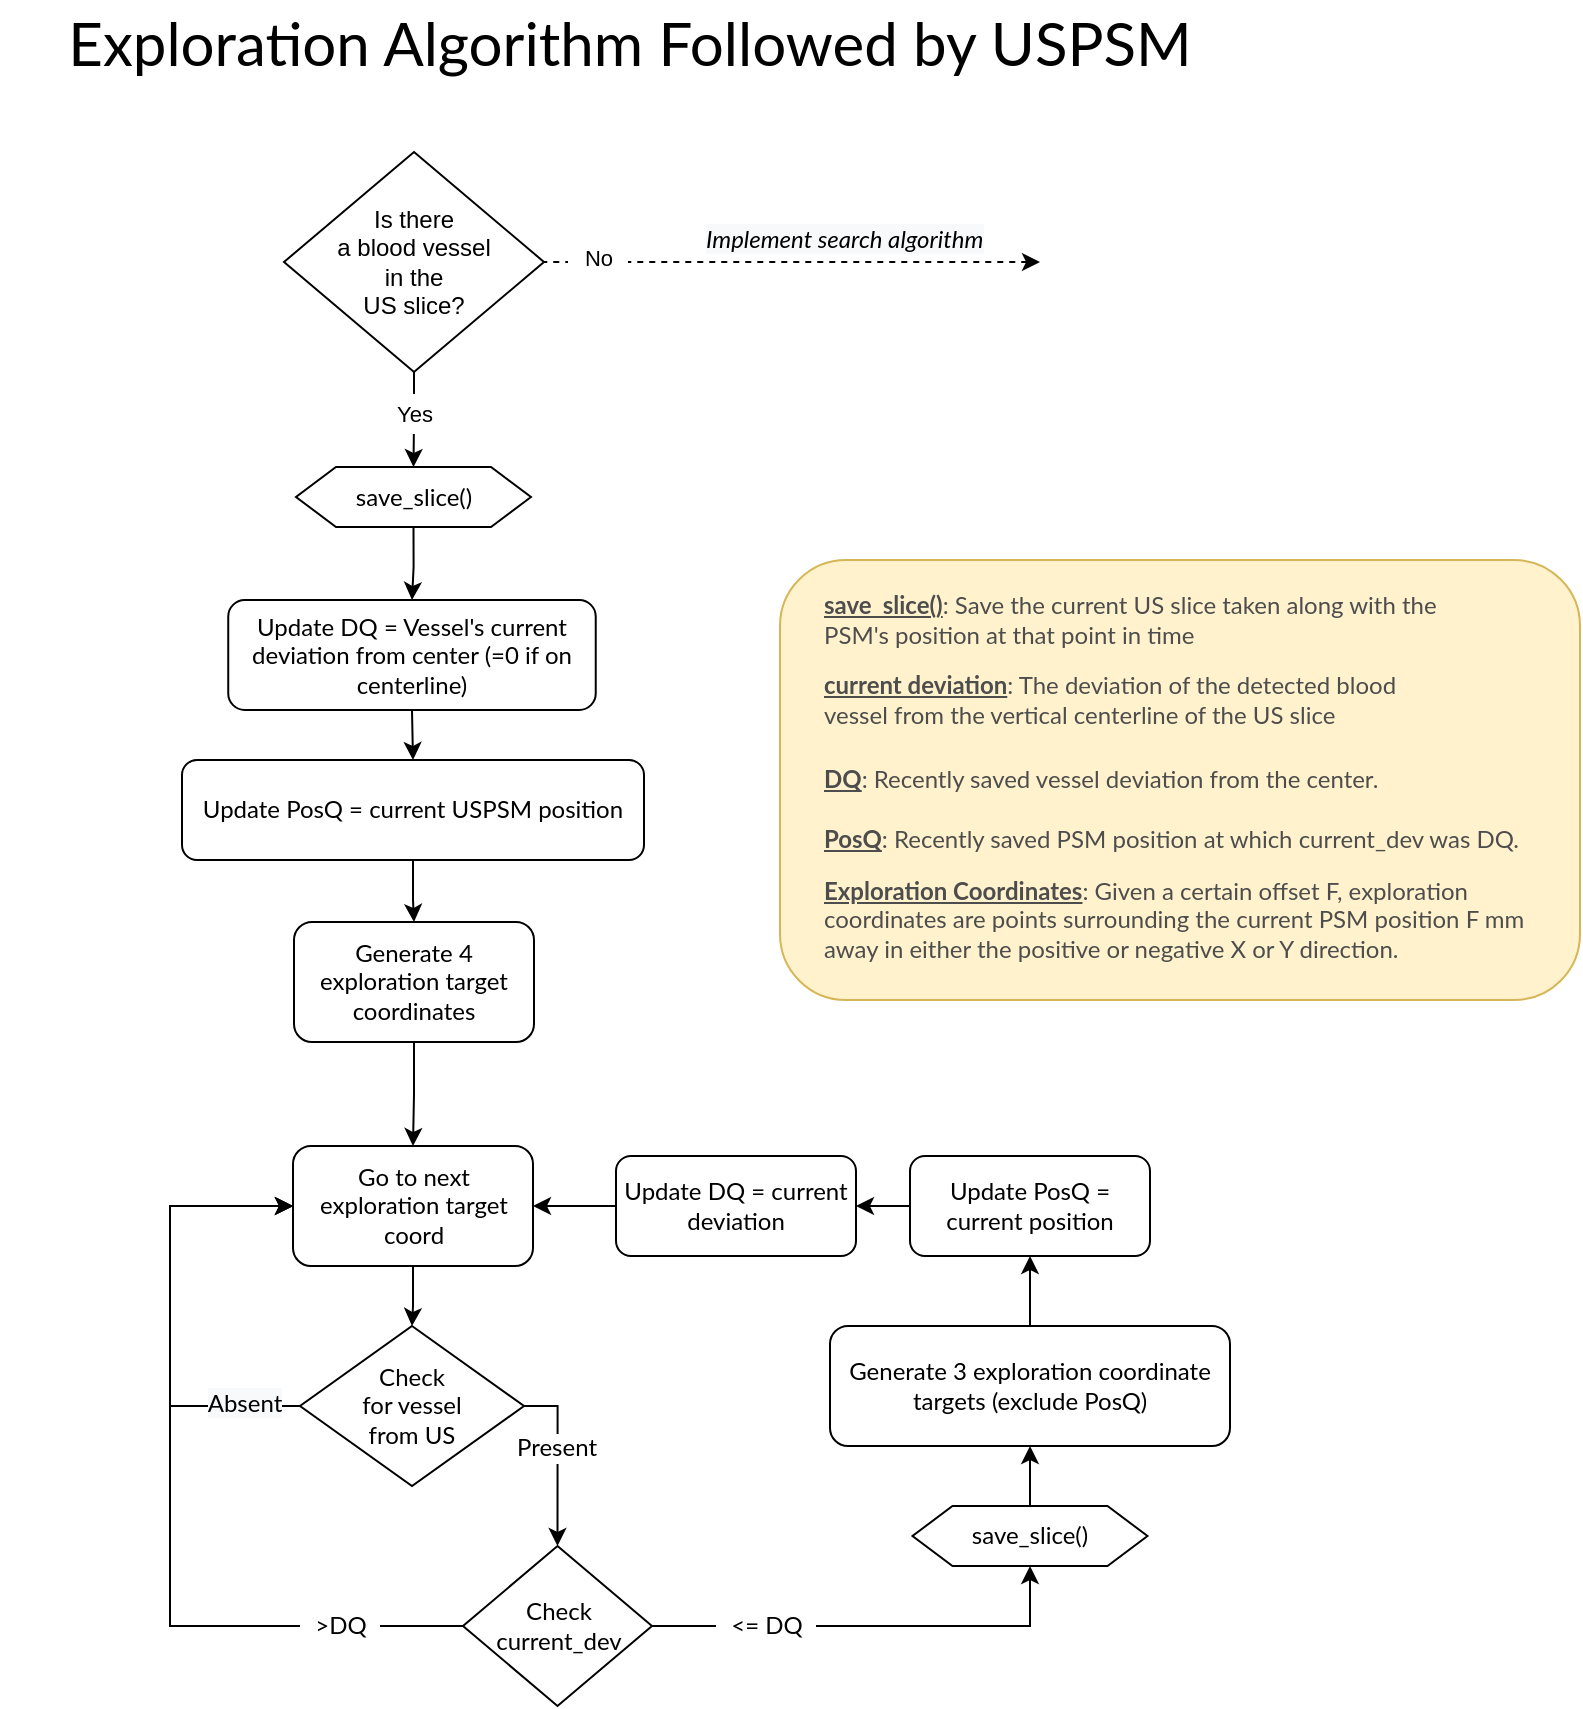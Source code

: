 <mxfile version="14.4.9" type="device"><diagram id="7vroLN38pDb3L2cYvyM4" name="Page-1"><mxGraphModel dx="1186" dy="640" grid="1" gridSize="10" guides="1" tooltips="1" connect="1" arrows="1" fold="1" page="1" pageScale="1" pageWidth="850" pageHeight="1100" math="0" shadow="0"><root><mxCell id="0"/><mxCell id="1" parent="0"/><mxCell id="HITlKlPh4H9jQk9sLPzR-17" value="" style="rounded=1;whiteSpace=wrap;html=1;fillColor=#fff2cc;strokeColor=#d6b656;fontColor=#4D4D4D;" vertex="1" parent="1"><mxGeometry x="630" y="430" width="400" height="220" as="geometry"/></mxCell><mxCell id="KVfy8TX9yBjTmx2TsnKS-63" style="edgeStyle=orthogonalEdgeStyle;rounded=0;orthogonalLoop=1;jettySize=auto;html=1;exitX=0.5;exitY=1;exitDx=0;exitDy=0;entryX=0.5;entryY=0;entryDx=0;entryDy=0;fontSize=12;fontFamily=Lato;fontSource=https%3A%2F%2Ffonts.googleapis.com%2Fcss%3Ffamily%3DLato;" parent="1" source="KVfy8TX9yBjTmx2TsnKS-3" target="KVfy8TX9yBjTmx2TsnKS-47" edge="1"><mxGeometry relative="1" as="geometry"/></mxCell><mxCell id="KVfy8TX9yBjTmx2TsnKS-3" value="Generate 4 exploration target coordinates" style="rounded=1;whiteSpace=wrap;html=1;fontSize=12;fontFamily=Lato;fontSource=https%3A%2F%2Ffonts.googleapis.com%2Fcss%3Ffamily%3DLato;" parent="1" vertex="1"><mxGeometry x="387" y="611" width="120" height="60" as="geometry"/></mxCell><mxCell id="HITlKlPh4H9jQk9sLPzR-5" style="edgeStyle=orthogonalEdgeStyle;rounded=0;orthogonalLoop=1;jettySize=auto;html=1;exitX=0.5;exitY=1;exitDx=0;exitDy=0;entryX=0.5;entryY=0;entryDx=0;entryDy=0;" edge="1" parent="1" source="KVfy8TX9yBjTmx2TsnKS-22" target="KVfy8TX9yBjTmx2TsnKS-95"><mxGeometry relative="1" as="geometry"/></mxCell><mxCell id="KVfy8TX9yBjTmx2TsnKS-22" value="Update DQ = Vessel's current deviation from center (=0 if on centerline)" style="rounded=1;whiteSpace=wrap;html=1;fontSize=12;fontFamily=Lato;fontSource=https%3A%2F%2Ffonts.googleapis.com%2Fcss%3Ffamily%3DLato;" parent="1" vertex="1"><mxGeometry x="354.12" y="450" width="183.75" height="55" as="geometry"/></mxCell><mxCell id="KVfy8TX9yBjTmx2TsnKS-46" style="edgeStyle=orthogonalEdgeStyle;rounded=0;orthogonalLoop=1;jettySize=auto;html=1;entryX=0.5;entryY=0;entryDx=0;entryDy=0;fontSize=12;fontFamily=Lato;fontSource=https%3A%2F%2Ffonts.googleapis.com%2Fcss%3Ffamily%3DLato;" parent="1" source="KVfy8TX9yBjTmx2TsnKS-47" target="KVfy8TX9yBjTmx2TsnKS-48" edge="1"><mxGeometry relative="1" as="geometry"/></mxCell><mxCell id="KVfy8TX9yBjTmx2TsnKS-47" value="Go to next exploration target coord" style="rounded=1;whiteSpace=wrap;html=1;fontSize=12;fontFamily=Lato;fontSource=https%3A%2F%2Ffonts.googleapis.com%2Fcss%3Ffamily%3DLato;" parent="1" vertex="1"><mxGeometry x="386.5" y="723" width="120" height="60" as="geometry"/></mxCell><mxCell id="KVfy8TX9yBjTmx2TsnKS-106" style="edgeStyle=orthogonalEdgeStyle;rounded=0;orthogonalLoop=1;jettySize=auto;html=1;exitX=1;exitY=0.5;exitDx=0;exitDy=0;entryX=0.5;entryY=0;entryDx=0;entryDy=0;fontSize=12;fontFamily=Lato;fontSource=https%3A%2F%2Ffonts.googleapis.com%2Fcss%3Ffamily%3DLato;" parent="1" source="KVfy8TX9yBjTmx2TsnKS-48" target="KVfy8TX9yBjTmx2TsnKS-61" edge="1"><mxGeometry relative="1" as="geometry"><Array as="points"><mxPoint x="518" y="853"/></Array></mxGeometry></mxCell><mxCell id="KVfy8TX9yBjTmx2TsnKS-108" value="Present" style="edgeLabel;html=1;align=center;verticalAlign=middle;resizable=0;points=[];fontSize=12;fontFamily=Lato;fontSource=https%3A%2F%2Ffonts.googleapis.com%2Fcss%3Ffamily%3DLato;" parent="KVfy8TX9yBjTmx2TsnKS-106" vertex="1" connectable="0"><mxGeometry x="-0.132" y="-1" relative="1" as="geometry"><mxPoint as="offset"/></mxGeometry></mxCell><mxCell id="KVfy8TX9yBjTmx2TsnKS-109" style="edgeStyle=orthogonalEdgeStyle;rounded=0;orthogonalLoop=1;jettySize=auto;html=1;exitX=0;exitY=0.5;exitDx=0;exitDy=0;entryX=0;entryY=0.5;entryDx=0;entryDy=0;fontSize=12;fontFamily=Lato;fontSource=https%3A%2F%2Ffonts.googleapis.com%2Fcss%3Ffamily%3DLato;" parent="1" source="KVfy8TX9yBjTmx2TsnKS-48" target="KVfy8TX9yBjTmx2TsnKS-47" edge="1"><mxGeometry relative="1" as="geometry"><Array as="points"><mxPoint x="325" y="853"/><mxPoint x="325" y="753"/></Array></mxGeometry></mxCell><mxCell id="KVfy8TX9yBjTmx2TsnKS-110" value="&lt;span style=&quot;font-size: 12px ; background-color: rgb(248 , 249 , 250)&quot;&gt;Absent&lt;/span&gt;" style="edgeLabel;html=1;align=center;verticalAlign=middle;resizable=0;points=[];fontSize=12;fontFamily=Lato;fontSource=https%3A%2F%2Ffonts.googleapis.com%2Fcss%3Ffamily%3DLato;" parent="KVfy8TX9yBjTmx2TsnKS-109" vertex="1" connectable="0"><mxGeometry x="-0.752" y="-1" relative="1" as="geometry"><mxPoint as="offset"/></mxGeometry></mxCell><mxCell id="KVfy8TX9yBjTmx2TsnKS-48" value="Check &lt;br style=&quot;font-size: 12px;&quot;&gt;for vessel &lt;br style=&quot;font-size: 12px;&quot;&gt;from US" style="rhombus;whiteSpace=wrap;html=1;fontSize=12;fontFamily=Lato;fontSource=https%3A%2F%2Ffonts.googleapis.com%2Fcss%3Ffamily%3DLato;" parent="1" vertex="1"><mxGeometry x="390" y="813" width="112" height="80" as="geometry"/></mxCell><mxCell id="KVfy8TX9yBjTmx2TsnKS-68" style="edgeStyle=orthogonalEdgeStyle;rounded=0;orthogonalLoop=1;jettySize=auto;html=1;fontSize=12;fontFamily=Lato;fontSource=https%3A%2F%2Ffonts.googleapis.com%2Fcss%3Ffamily%3DLato;" parent="1" source="KVfy8TX9yBjTmx2TsnKS-56" target="KVfy8TX9yBjTmx2TsnKS-47" edge="1"><mxGeometry relative="1" as="geometry"><Array as="points"><mxPoint x="325" y="963"/><mxPoint x="325" y="753"/></Array></mxGeometry></mxCell><mxCell id="KVfy8TX9yBjTmx2TsnKS-124" style="edgeStyle=orthogonalEdgeStyle;rounded=0;orthogonalLoop=1;jettySize=auto;html=1;exitX=0.5;exitY=0;exitDx=0;exitDy=0;entryX=0.5;entryY=1;entryDx=0;entryDy=0;fontFamily=Lato;fontSource=https%3A%2F%2Ffonts.googleapis.com%2Fcss%3Ffamily%3DLato;fontSize=12;" parent="1" source="KVfy8TX9yBjTmx2TsnKS-58" target="KVfy8TX9yBjTmx2TsnKS-94" edge="1"><mxGeometry relative="1" as="geometry"/></mxCell><mxCell id="KVfy8TX9yBjTmx2TsnKS-58" value="Generate 3 exploration coordinate targets (exclude PosQ)" style="rounded=1;whiteSpace=wrap;html=1;fontSize=12;fontFamily=Lato;fontSource=https%3A%2F%2Ffonts.googleapis.com%2Fcss%3Ffamily%3DLato;" parent="1" vertex="1"><mxGeometry x="655" y="813" width="200" height="60" as="geometry"/></mxCell><mxCell id="KVfy8TX9yBjTmx2TsnKS-116" style="edgeStyle=orthogonalEdgeStyle;rounded=0;orthogonalLoop=1;jettySize=auto;html=1;exitX=0;exitY=0.5;exitDx=0;exitDy=0;entryX=0;entryY=0.5;entryDx=0;entryDy=0;fontSize=12;fontFamily=Lato;fontSource=https%3A%2F%2Ffonts.googleapis.com%2Fcss%3Ffamily%3DLato;" parent="1" source="KVfy8TX9yBjTmx2TsnKS-61" target="KVfy8TX9yBjTmx2TsnKS-47" edge="1"><mxGeometry relative="1" as="geometry"><Array as="points"><mxPoint x="325" y="963"/><mxPoint x="325" y="753"/></Array></mxGeometry></mxCell><mxCell id="KVfy8TX9yBjTmx2TsnKS-127" style="edgeStyle=orthogonalEdgeStyle;rounded=0;orthogonalLoop=1;jettySize=auto;html=1;exitX=1;exitY=0.5;exitDx=0;exitDy=0;entryX=0.5;entryY=1;entryDx=0;entryDy=0;fontFamily=Lato;fontSource=https%3A%2F%2Ffonts.googleapis.com%2Fcss%3Ffamily%3DLato;fontSize=12;" parent="1" source="KVfy8TX9yBjTmx2TsnKS-61" target="HITlKlPh4H9jQk9sLPzR-6" edge="1"><mxGeometry relative="1" as="geometry"/></mxCell><mxCell id="KVfy8TX9yBjTmx2TsnKS-61" value="Check&lt;br&gt;current_dev" style="rhombus;whiteSpace=wrap;html=1;fontSize=12;fontFamily=Lato;fontSource=https%3A%2F%2Ffonts.googleapis.com%2Fcss%3Ffamily%3DLato;" parent="1" vertex="1"><mxGeometry x="471.5" y="923" width="94.5" height="80" as="geometry"/></mxCell><mxCell id="KVfy8TX9yBjTmx2TsnKS-125" style="edgeStyle=orthogonalEdgeStyle;rounded=0;orthogonalLoop=1;jettySize=auto;html=1;entryX=1;entryY=0.5;entryDx=0;entryDy=0;fontFamily=Lato;fontSource=https%3A%2F%2Ffonts.googleapis.com%2Fcss%3Ffamily%3DLato;fontSize=12;" parent="1" source="KVfy8TX9yBjTmx2TsnKS-94" target="KVfy8TX9yBjTmx2TsnKS-118" edge="1"><mxGeometry relative="1" as="geometry"/></mxCell><mxCell id="KVfy8TX9yBjTmx2TsnKS-94" value="Update PosQ = current position" style="rounded=1;whiteSpace=wrap;html=1;fontSize=12;fontFamily=Lato;fontSource=https%3A%2F%2Ffonts.googleapis.com%2Fcss%3Ffamily%3DLato;" parent="1" vertex="1"><mxGeometry x="695" y="728" width="120" height="50" as="geometry"/></mxCell><mxCell id="KVfy8TX9yBjTmx2TsnKS-98" style="edgeStyle=orthogonalEdgeStyle;rounded=0;orthogonalLoop=1;jettySize=auto;html=1;fontSize=12;fontFamily=Lato;fontSource=https%3A%2F%2Ffonts.googleapis.com%2Fcss%3Ffamily%3DLato;" parent="1" source="KVfy8TX9yBjTmx2TsnKS-95" target="KVfy8TX9yBjTmx2TsnKS-3" edge="1"><mxGeometry relative="1" as="geometry"/></mxCell><mxCell id="KVfy8TX9yBjTmx2TsnKS-95" value="Update PosQ = current USPSM position" style="rounded=1;whiteSpace=wrap;html=1;fontSize=12;fontFamily=Lato;fontSource=https%3A%2F%2Ffonts.googleapis.com%2Fcss%3Ffamily%3DLato;" parent="1" vertex="1"><mxGeometry x="331" y="530" width="231" height="50" as="geometry"/></mxCell><mxCell id="KVfy8TX9yBjTmx2TsnKS-101" value="&lt;b&gt;&lt;u&gt;save_slice()&lt;/u&gt;&lt;/b&gt;: Save the current US slice taken along with the PSM's position at that point in time" style="text;html=1;strokeColor=none;fillColor=none;align=left;verticalAlign=middle;whiteSpace=wrap;rounded=0;fontSize=12;fontFamily=Lato;fontSource=https%3A%2F%2Ffonts.googleapis.com%2Fcss%3Ffamily%3DLato;fontColor=#4D4D4D;" parent="1" vertex="1"><mxGeometry x="650" y="440" width="340" height="40" as="geometry"/></mxCell><mxCell id="KVfy8TX9yBjTmx2TsnKS-104" value="&lt;b&gt;&lt;u&gt;current deviation&lt;/u&gt;&lt;/b&gt;: The deviation of the detected blood vessel from the vertical centerline of the US slice" style="text;html=1;strokeColor=none;fillColor=none;align=left;verticalAlign=middle;whiteSpace=wrap;rounded=0;fontSize=12;fontFamily=Lato;fontSource=https%3A%2F%2Ffonts.googleapis.com%2Fcss%3Ffamily%3DLato;fontColor=#4D4D4D;" parent="1" vertex="1"><mxGeometry x="650" y="480" width="319" height="40" as="geometry"/></mxCell><mxCell id="KVfy8TX9yBjTmx2TsnKS-52" value="&amp;lt;= DQ" style="text;html=1;align=center;verticalAlign=middle;resizable=0;points=[];autosize=1;fillColor=#FFFFFF;fontSize=12;fontFamily=Lato;fontSource=https%3A%2F%2Ffonts.googleapis.com%2Fcss%3Ffamily%3DLato;" parent="1" vertex="1"><mxGeometry x="598" y="953" width="50" height="20" as="geometry"/></mxCell><mxCell id="KVfy8TX9yBjTmx2TsnKS-56" value="&amp;gt;DQ" style="text;html=1;align=center;verticalAlign=middle;resizable=0;points=[];autosize=1;fillColor=#ffffff;fontSize=12;fontFamily=Lato;fontSource=https%3A%2F%2Ffonts.googleapis.com%2Fcss%3Ffamily%3DLato;" parent="1" vertex="1"><mxGeometry x="390" y="953" width="40" height="20" as="geometry"/></mxCell><mxCell id="KVfy8TX9yBjTmx2TsnKS-126" style="edgeStyle=orthogonalEdgeStyle;rounded=0;orthogonalLoop=1;jettySize=auto;html=1;fontFamily=Lato;fontSource=https%3A%2F%2Ffonts.googleapis.com%2Fcss%3Ffamily%3DLato;fontSize=12;" parent="1" source="KVfy8TX9yBjTmx2TsnKS-118" target="KVfy8TX9yBjTmx2TsnKS-47" edge="1"><mxGeometry relative="1" as="geometry"/></mxCell><mxCell id="KVfy8TX9yBjTmx2TsnKS-118" value="Update DQ = current deviation" style="rounded=1;whiteSpace=wrap;html=1;fontSize=12;fontFamily=Lato;fontSource=https%3A%2F%2Ffonts.googleapis.com%2Fcss%3Ffamily%3DLato;" parent="1" vertex="1"><mxGeometry x="548" y="728" width="120" height="50" as="geometry"/></mxCell><mxCell id="KVfy8TX9yBjTmx2TsnKS-120" value="&lt;b&gt;&lt;u&gt;DQ&lt;/u&gt;&lt;/b&gt;: Recently saved vessel deviation from the center." style="text;html=1;strokeColor=none;fillColor=none;align=left;verticalAlign=middle;whiteSpace=wrap;rounded=0;fontSize=12;fontFamily=Lato;fontSource=https%3A%2F%2Ffonts.googleapis.com%2Fcss%3Ffamily%3DLato;fontColor=#4D4D4D;" parent="1" vertex="1"><mxGeometry x="650" y="530" width="300" height="20" as="geometry"/></mxCell><mxCell id="KVfy8TX9yBjTmx2TsnKS-121" value="&lt;b&gt;&lt;u&gt;PosQ&lt;/u&gt;&lt;/b&gt;: Recently saved PSM position at which current_dev was DQ." style="text;html=1;strokeColor=none;fillColor=none;align=left;verticalAlign=middle;whiteSpace=wrap;rounded=0;fontSize=12;fontFamily=Lato;fontSource=https%3A%2F%2Ffonts.googleapis.com%2Fcss%3Ffamily%3DLato;fontColor=#4D4D4D;" parent="1" vertex="1"><mxGeometry x="650" y="560" width="370" height="20" as="geometry"/></mxCell><mxCell id="gnIeNf1P8ucdGoqclRXd-1" value="&lt;b&gt;&lt;u&gt;Exploration Coordinates&lt;/u&gt;&lt;/b&gt;: Given a certain offset F, exploration coordinates are points surrounding the current PSM position F mm away in either the positive or negative X or Y direction." style="text;html=1;strokeColor=none;fillColor=none;align=left;verticalAlign=middle;whiteSpace=wrap;rounded=0;fontSize=12;fontFamily=Lato;fontSource=https%3A%2F%2Ffonts.googleapis.com%2Fcss%3Ffamily%3DLato;fontColor=#4D4D4D;" parent="1" vertex="1"><mxGeometry x="650" y="590" width="370" height="40" as="geometry"/></mxCell><mxCell id="HITlKlPh4H9jQk9sLPzR-3" style="edgeStyle=orthogonalEdgeStyle;rounded=0;orthogonalLoop=1;jettySize=auto;html=1;exitX=0.5;exitY=1;exitDx=0;exitDy=0;" edge="1" parent="1" source="HITlKlPh4H9jQk9sLPzR-1" target="KVfy8TX9yBjTmx2TsnKS-22"><mxGeometry relative="1" as="geometry"/></mxCell><mxCell id="HITlKlPh4H9jQk9sLPzR-1" value="save_slice()" style="shape=hexagon;perimeter=hexagonPerimeter2;whiteSpace=wrap;html=1;fixedSize=1;fontSize=12;fontFamily=Lato;fontSource=https%3A%2F%2Ffonts.googleapis.com%2Fcss%3Ffamily%3DLato;" vertex="1" parent="1"><mxGeometry x="388" y="383.5" width="117.5" height="30" as="geometry"/></mxCell><mxCell id="HITlKlPh4H9jQk9sLPzR-7" style="edgeStyle=orthogonalEdgeStyle;rounded=0;orthogonalLoop=1;jettySize=auto;html=1;exitX=0.5;exitY=0;exitDx=0;exitDy=0;entryX=0.5;entryY=1;entryDx=0;entryDy=0;" edge="1" parent="1" source="HITlKlPh4H9jQk9sLPzR-6" target="KVfy8TX9yBjTmx2TsnKS-58"><mxGeometry relative="1" as="geometry"/></mxCell><mxCell id="HITlKlPh4H9jQk9sLPzR-6" value="save_slice()" style="shape=hexagon;perimeter=hexagonPerimeter2;whiteSpace=wrap;html=1;fixedSize=1;fontSize=12;fontFamily=Lato;fontSource=https%3A%2F%2Ffonts.googleapis.com%2Fcss%3Ffamily%3DLato;" vertex="1" parent="1"><mxGeometry x="696.25" y="903" width="117.5" height="30" as="geometry"/></mxCell><mxCell id="HITlKlPh4H9jQk9sLPzR-18" value="&lt;font style=&quot;font-size: 30px&quot;&gt;Exploration Algorithm Followed by USPSM&lt;/font&gt;" style="text;html=1;strokeColor=none;fillColor=none;align=center;verticalAlign=middle;whiteSpace=wrap;rounded=0;fontSize=10;fontFamily=Lato;fontSource=https%3A%2F%2Ffonts.googleapis.com%2Fcss%3Ffamily%3DLato;" vertex="1" parent="1"><mxGeometry x="240" y="150" width="630" height="40" as="geometry"/></mxCell><mxCell id="HITlKlPh4H9jQk9sLPzR-22" style="edgeStyle=orthogonalEdgeStyle;rounded=0;orthogonalLoop=1;jettySize=auto;html=1;entryX=0.5;entryY=0;entryDx=0;entryDy=0;fontColor=#4D4D4D;" edge="1" parent="1" source="HITlKlPh4H9jQk9sLPzR-21" target="HITlKlPh4H9jQk9sLPzR-1"><mxGeometry relative="1" as="geometry"/></mxCell><mxCell id="HITlKlPh4H9jQk9sLPzR-21" value="&lt;span&gt;Is there &lt;br&gt;a blood vessel &lt;br&gt;in the &lt;br&gt;US slice?&lt;/span&gt;" style="rhombus;whiteSpace=wrap;html=1;" vertex="1" parent="1"><mxGeometry x="382" y="226" width="130" height="110" as="geometry"/></mxCell><mxCell id="HITlKlPh4H9jQk9sLPzR-25" value="" style="endArrow=none;html=1;fontFamily=Lato;fontSource=https%3A%2F%2Ffonts.googleapis.com%2Fcss%3Ffamily%3DLato;fontSize=12;strokeWidth=1;dashed=1;startArrow=classic;startFill=1;endFill=0;entryX=1;entryY=0.5;entryDx=0;entryDy=0;" edge="1" parent="1" target="HITlKlPh4H9jQk9sLPzR-21"><mxGeometry width="50" height="50" relative="1" as="geometry"><mxPoint x="760" y="281" as="sourcePoint"/><mxPoint x="566" y="282" as="targetPoint"/></mxGeometry></mxCell><mxCell id="HITlKlPh4H9jQk9sLPzR-26" value="&lt;span style=&quot;color: rgb(0 , 0 , 0) ; font-family: &amp;#34;lato&amp;#34; ; font-size: 12px ; font-weight: 400 ; letter-spacing: normal ; text-align: center ; text-indent: 0px ; text-transform: none ; word-spacing: 0px ; background-color: rgb(248 , 249 , 250) ; display: inline ; float: none&quot;&gt;Implement search algorithm&lt;/span&gt;" style="text;whiteSpace=wrap;html=1;fontSize=12;fontFamily=Lato;fontStyle=2" vertex="1" parent="1"><mxGeometry x="591" y="256" width="160" height="30" as="geometry"/></mxCell><mxCell id="HITlKlPh4H9jQk9sLPzR-27" value="No" style="text;html=1;align=center;verticalAlign=middle;resizable=0;points=[];autosize=1;fillColor=#FFFFFF;fontSize=11;" vertex="1" parent="1"><mxGeometry x="524" y="269" width="30" height="20" as="geometry"/></mxCell><mxCell id="HITlKlPh4H9jQk9sLPzR-31" value="Yes" style="text;html=1;align=center;verticalAlign=middle;resizable=0;points=[];autosize=1;fillColor=#FFFFFF;fontSize=11;" vertex="1" parent="1"><mxGeometry x="431.5" y="347" width="30" height="20" as="geometry"/></mxCell></root></mxGraphModel></diagram></mxfile>